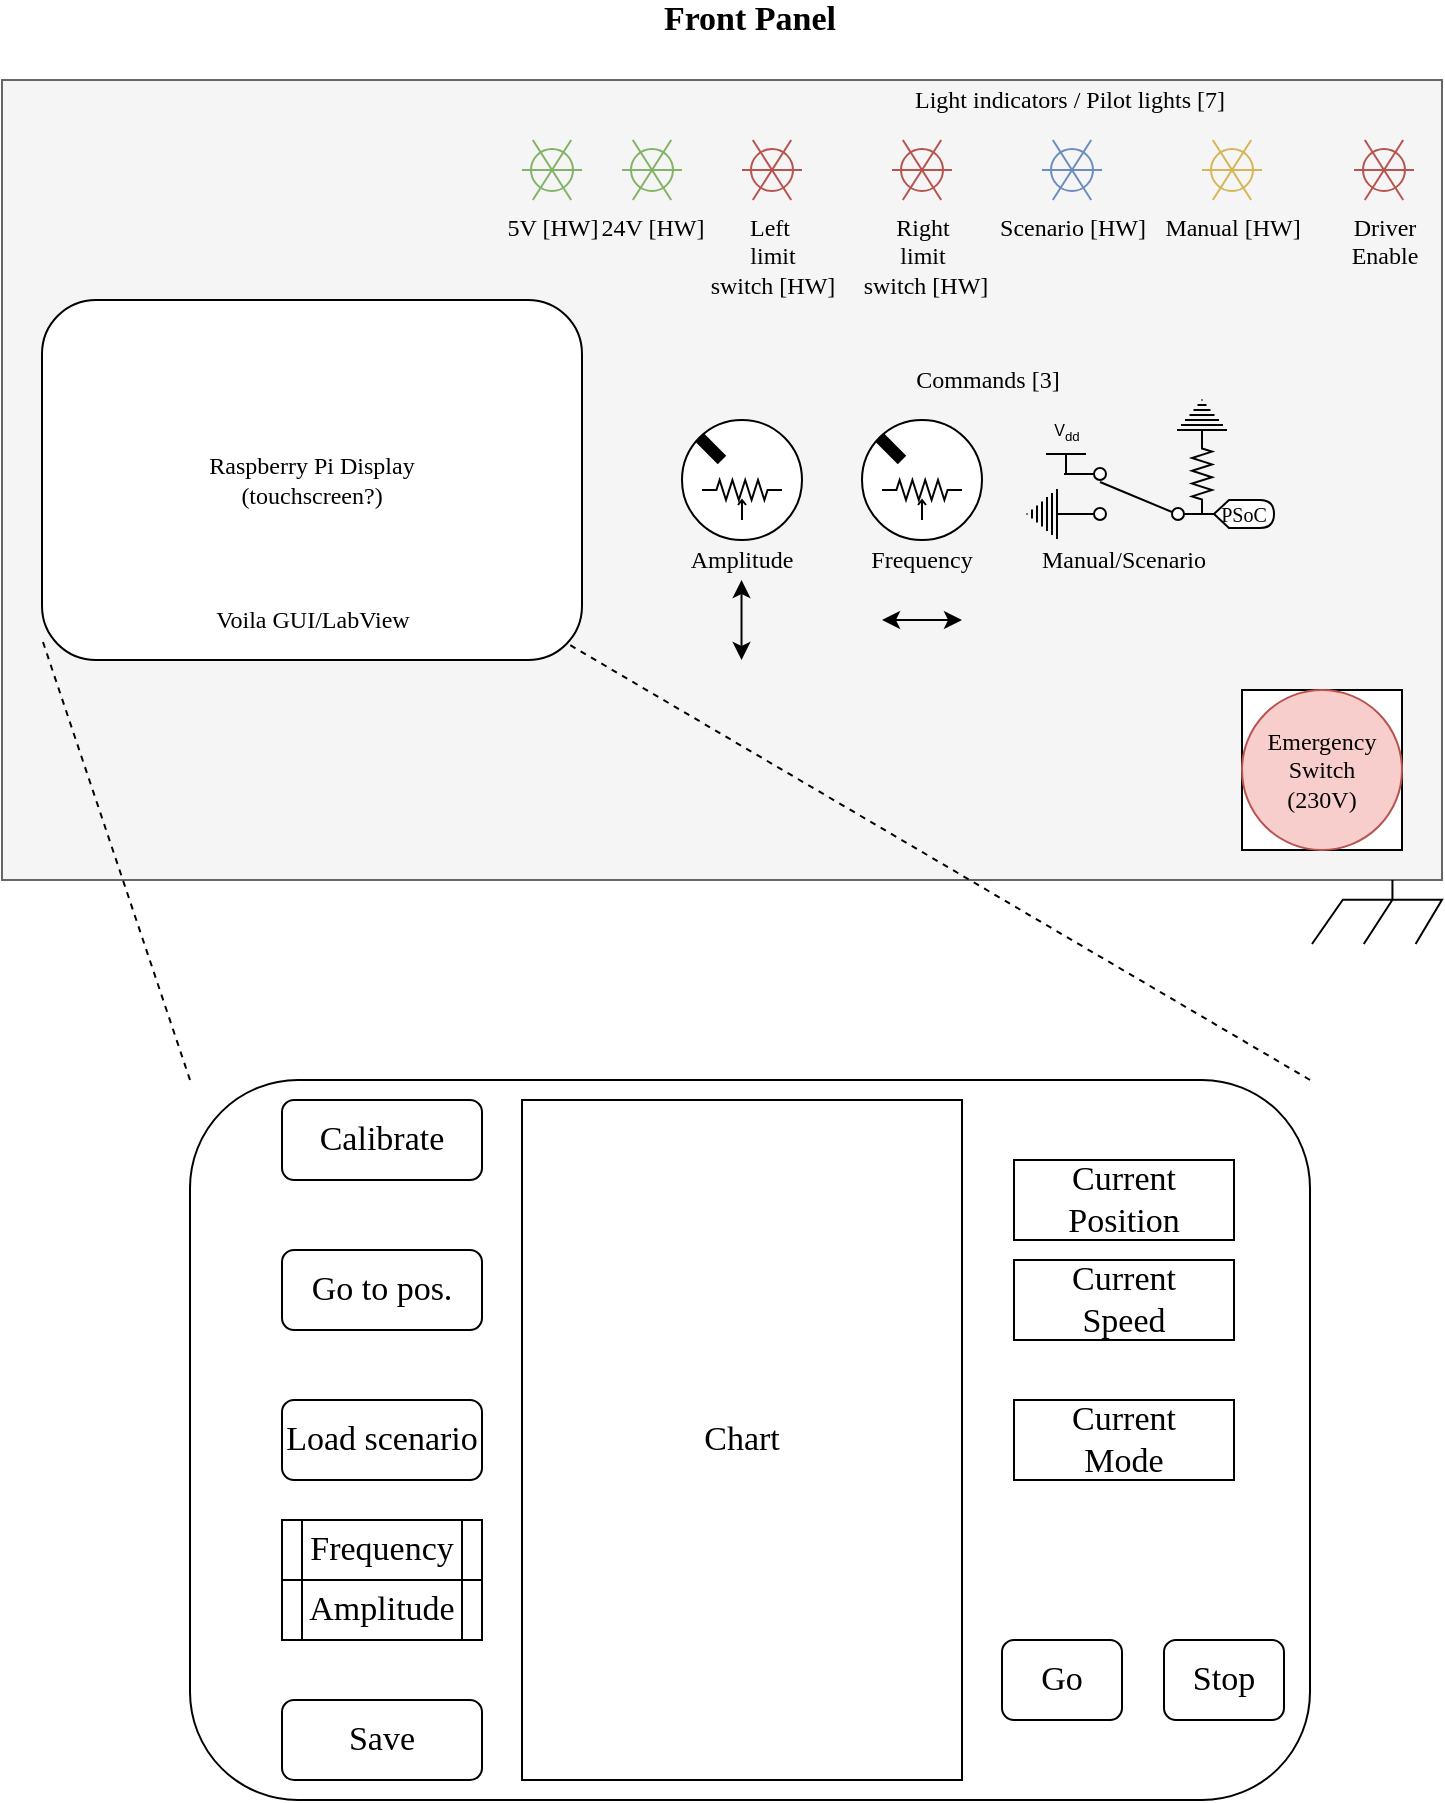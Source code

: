 <mxfile version="14.1.8" type="device"><diagram id="7baEqCeXIfKnBvgbuHCs" name="Page-1"><mxGraphModel dx="474" dy="317" grid="1" gridSize="10" guides="1" tooltips="1" connect="1" arrows="1" fold="1" page="1" pageScale="1" pageWidth="827" pageHeight="1169" math="0" shadow="0"><root><mxCell id="0"/><mxCell id="1" parent="0"/><mxCell id="-hTMZfwxew_1UaFAftTg-1" value="c" style="rounded=0;whiteSpace=wrap;html=1;fillColor=#f5f5f5;strokeColor=#666666;fontColor=#333333;" parent="1" vertex="1"><mxGeometry x="40" y="280" width="720" height="400" as="geometry"/></mxCell><mxCell id="-hTMZfwxew_1UaFAftTg-2" value="Front Panel" style="text;html=1;strokeColor=none;fillColor=none;align=center;verticalAlign=middle;whiteSpace=wrap;rounded=0;fontFamily=Inconsolata;fontSource=https%3A%2F%2Ffonts.googleapis.com%2Fcss%3Ffamily%3DInconsolata;fontStyle=1;fontSize=17;" parent="1" vertex="1"><mxGeometry x="361" y="240" width="106" height="20" as="geometry"/></mxCell><mxCell id="-hTMZfwxew_1UaFAftTg-3" value="Raspberry Pi Display&lt;br&gt;(touchscreen?)" style="rounded=1;whiteSpace=wrap;html=1;fontFamily=Inconsolata;fontSource=https%3A%2F%2Ffonts.googleapis.com%2Fcss%3Ffamily%3DInconsolata;" parent="1" vertex="1"><mxGeometry x="60" y="390" width="270" height="180" as="geometry"/></mxCell><mxCell id="-hTMZfwxew_1UaFAftTg-4" value="" style="ellipse;whiteSpace=wrap;html=1;aspect=fixed;fontFamily=Inconsolata;fontSource=https%3A%2F%2Ffonts.googleapis.com%2Fcss%3Ffamily%3DInconsolata;" parent="1" vertex="1"><mxGeometry x="380" y="450" width="60" height="60" as="geometry"/></mxCell><mxCell id="-hTMZfwxew_1UaFAftTg-5" value="" style="pointerEvents=1;verticalLabelPosition=bottom;shadow=0;dashed=0;align=center;html=1;verticalAlign=top;shape=mxgraph.electrical.resistors.potentiometer_2;fontFamily=Inconsolata;fontSource=https%3A%2F%2Ffonts.googleapis.com%2Fcss%3Ffamily%3DInconsolata;" parent="1" vertex="1"><mxGeometry x="390" y="480" width="40" height="20" as="geometry"/></mxCell><mxCell id="-hTMZfwxew_1UaFAftTg-7" value="" style="rounded=0;whiteSpace=wrap;html=1;fontFamily=Inconsolata;fontSource=https%3A%2F%2Ffonts.googleapis.com%2Fcss%3Ffamily%3DInconsolata;" parent="1" vertex="1"><mxGeometry x="660" y="585" width="80" height="80" as="geometry"/></mxCell><mxCell id="-hTMZfwxew_1UaFAftTg-6" value="Emergency Switch&lt;br&gt;(230V)" style="ellipse;whiteSpace=wrap;html=1;aspect=fixed;fontFamily=Inconsolata;fontSource=https%3A%2F%2Ffonts.googleapis.com%2Fcss%3Ffamily%3DInconsolata;fillColor=#f8cecc;strokeColor=#b85450;" parent="1" vertex="1"><mxGeometry x="660" y="585" width="80" height="80" as="geometry"/></mxCell><mxCell id="-hTMZfwxew_1UaFAftTg-10" value="Voila GUI/LabView" style="text;html=1;strokeColor=none;fillColor=none;align=center;verticalAlign=middle;whiteSpace=wrap;rounded=0;fontFamily=Inconsolata;fontSource=https%3A%2F%2Ffonts.googleapis.com%2Fcss%3Ffamily%3DInconsolata;" parent="1" vertex="1"><mxGeometry x="137.5" y="540" width="115" height="20" as="geometry"/></mxCell><mxCell id="-hTMZfwxew_1UaFAftTg-12" value="" style="endArrow=none;html=1;fontFamily=Inconsolata;fontSource=https%3A%2F%2Ffonts.googleapis.com%2Fcss%3Ffamily%3DInconsolata;entryX=0;entryY=0;entryDx=0;entryDy=0;endSize=6;strokeWidth=6;" parent="1" target="-hTMZfwxew_1UaFAftTg-4" edge="1"><mxGeometry width="50" height="50" relative="1" as="geometry"><mxPoint x="400" y="470" as="sourcePoint"/><mxPoint x="510" y="530" as="targetPoint"/></mxGeometry></mxCell><mxCell id="-hTMZfwxew_1UaFAftTg-13" value="Amplitude" style="text;html=1;strokeColor=none;fillColor=none;align=center;verticalAlign=middle;whiteSpace=wrap;rounded=0;fontFamily=Inconsolata;fontSource=https%3A%2F%2Ffonts.googleapis.com%2Fcss%3Ffamily%3DInconsolata;" parent="1" vertex="1"><mxGeometry x="380" y="510" width="60" height="20" as="geometry"/></mxCell><mxCell id="-hTMZfwxew_1UaFAftTg-16" value="" style="endArrow=classic;startArrow=classic;html=1;strokeColor=#000000;strokeWidth=1;fontFamily=Inconsolata;fontSource=https%3A%2F%2Ffonts.googleapis.com%2Fcss%3Ffamily%3DInconsolata;" parent="1" edge="1"><mxGeometry width="50" height="50" relative="1" as="geometry"><mxPoint x="409.76" y="570" as="sourcePoint"/><mxPoint x="409.76" y="530" as="targetPoint"/></mxGeometry></mxCell><mxCell id="-hTMZfwxew_1UaFAftTg-17" value="" style="ellipse;whiteSpace=wrap;html=1;aspect=fixed;fontFamily=Inconsolata;fontSource=https%3A%2F%2Ffonts.googleapis.com%2Fcss%3Ffamily%3DInconsolata;" parent="1" vertex="1"><mxGeometry x="470" y="450" width="60" height="60" as="geometry"/></mxCell><mxCell id="-hTMZfwxew_1UaFAftTg-18" value="" style="pointerEvents=1;verticalLabelPosition=bottom;shadow=0;dashed=0;align=center;html=1;verticalAlign=top;shape=mxgraph.electrical.resistors.potentiometer_2;fontFamily=Inconsolata;fontSource=https%3A%2F%2Ffonts.googleapis.com%2Fcss%3Ffamily%3DInconsolata;" parent="1" vertex="1"><mxGeometry x="480" y="480" width="40" height="20" as="geometry"/></mxCell><mxCell id="-hTMZfwxew_1UaFAftTg-19" value="" style="endArrow=none;html=1;fontFamily=Inconsolata;fontSource=https%3A%2F%2Ffonts.googleapis.com%2Fcss%3Ffamily%3DInconsolata;entryX=0;entryY=0;entryDx=0;entryDy=0;endSize=6;strokeWidth=6;" parent="1" target="-hTMZfwxew_1UaFAftTg-17" edge="1"><mxGeometry width="50" height="50" relative="1" as="geometry"><mxPoint x="490" y="470" as="sourcePoint"/><mxPoint x="600" y="530" as="targetPoint"/></mxGeometry></mxCell><mxCell id="-hTMZfwxew_1UaFAftTg-20" value="Frequency" style="text;html=1;strokeColor=none;fillColor=none;align=center;verticalAlign=middle;whiteSpace=wrap;rounded=0;fontFamily=Inconsolata;fontSource=https%3A%2F%2Ffonts.googleapis.com%2Fcss%3Ffamily%3DInconsolata;" parent="1" vertex="1"><mxGeometry x="470" y="510" width="60" height="20" as="geometry"/></mxCell><mxCell id="-hTMZfwxew_1UaFAftTg-21" value="" style="endArrow=classic;startArrow=classic;html=1;strokeColor=#000000;strokeWidth=1;fontFamily=Inconsolata;fontSource=https%3A%2F%2Ffonts.googleapis.com%2Fcss%3Ffamily%3DInconsolata;" parent="1" edge="1"><mxGeometry width="50" height="50" relative="1" as="geometry"><mxPoint x="520" y="550" as="sourcePoint"/><mxPoint x="480" y="550" as="targetPoint"/></mxGeometry></mxCell><mxCell id="-hTMZfwxew_1UaFAftTg-24" value="&lt;div&gt;&lt;span&gt;Left&amp;nbsp;&lt;/span&gt;&lt;/div&gt;&lt;div&gt;&lt;span&gt;limit&lt;/span&gt;&lt;/div&gt;&lt;div&gt;&lt;span&gt;switch [HW]&lt;/span&gt;&lt;/div&gt;" style="pointerEvents=1;verticalLabelPosition=bottom;shadow=0;dashed=0;align=center;html=1;verticalAlign=top;shape=mxgraph.electrical.electro-mechanical.pilot_light;fontFamily=Inconsolata;fontSource=https%3A%2F%2Ffonts.googleapis.com%2Fcss%3Ffamily%3DInconsolata;fillColor=#f8cecc;strokeColor=#b85450;" parent="1" vertex="1"><mxGeometry x="410" y="310" width="30" height="30" as="geometry"/></mxCell><mxCell id="-hTMZfwxew_1UaFAftTg-25" value="Light indicators / Pilot lights [7]" style="text;html=1;strokeColor=none;fillColor=none;align=center;verticalAlign=middle;whiteSpace=wrap;rounded=0;fontFamily=Inconsolata;fontSource=https%3A%2F%2Ffonts.googleapis.com%2Fcss%3Ffamily%3DInconsolata;" parent="1" vertex="1"><mxGeometry x="454" y="280" width="240" height="20" as="geometry"/></mxCell><mxCell id="-hTMZfwxew_1UaFAftTg-26" value="Commands [3]" style="text;html=1;strokeColor=none;fillColor=none;align=center;verticalAlign=middle;whiteSpace=wrap;rounded=0;fontFamily=Inconsolata;fontSource=https%3A%2F%2Ffonts.googleapis.com%2Fcss%3Ffamily%3DInconsolata;" parent="1" vertex="1"><mxGeometry x="480" y="420" width="106" height="20" as="geometry"/></mxCell><mxCell id="-hTMZfwxew_1UaFAftTg-27" value="24V [HW]" style="pointerEvents=1;verticalLabelPosition=bottom;shadow=0;dashed=0;align=center;html=1;verticalAlign=top;shape=mxgraph.electrical.electro-mechanical.pilot_light;fontFamily=Inconsolata;fontSource=https%3A%2F%2Ffonts.googleapis.com%2Fcss%3Ffamily%3DInconsolata;fillColor=#d5e8d4;strokeColor=#82b366;" parent="1" vertex="1"><mxGeometry x="350" y="310" width="30" height="30" as="geometry"/></mxCell><mxCell id="-hTMZfwxew_1UaFAftTg-28" value="5V [HW]" style="pointerEvents=1;verticalLabelPosition=bottom;shadow=0;dashed=0;align=center;html=1;verticalAlign=top;shape=mxgraph.electrical.electro-mechanical.pilot_light;fontFamily=Inconsolata;fontSource=https%3A%2F%2Ffonts.googleapis.com%2Fcss%3Ffamily%3DInconsolata;fillColor=#d5e8d4;strokeColor=#82b366;" parent="1" vertex="1"><mxGeometry x="300" y="310" width="30" height="30" as="geometry"/></mxCell><mxCell id="-hTMZfwxew_1UaFAftTg-32" value="Right&lt;br&gt;limit&lt;br&gt;&amp;nbsp;switch [HW]" style="pointerEvents=1;verticalLabelPosition=bottom;shadow=0;dashed=0;align=center;html=1;verticalAlign=top;shape=mxgraph.electrical.electro-mechanical.pilot_light;fontFamily=Inconsolata;fontSource=https%3A%2F%2Ffonts.googleapis.com%2Fcss%3Ffamily%3DInconsolata;fillColor=#f8cecc;strokeColor=#b85450;" parent="1" vertex="1"><mxGeometry x="485" y="310" width="30" height="30" as="geometry"/></mxCell><mxCell id="-hTMZfwxew_1UaFAftTg-33" value="Manual [HW]" style="pointerEvents=1;verticalLabelPosition=bottom;shadow=0;dashed=0;align=center;html=1;verticalAlign=top;shape=mxgraph.electrical.electro-mechanical.pilot_light;fontFamily=Inconsolata;fontSource=https%3A%2F%2Ffonts.googleapis.com%2Fcss%3Ffamily%3DInconsolata;fillColor=#fff2cc;strokeColor=#d6b656;" parent="1" vertex="1"><mxGeometry x="640" y="310" width="30" height="30" as="geometry"/></mxCell><mxCell id="-hTMZfwxew_1UaFAftTg-35" value="Driver &lt;br&gt;Enable" style="pointerEvents=1;verticalLabelPosition=bottom;shadow=0;dashed=0;align=center;html=1;verticalAlign=top;shape=mxgraph.electrical.electro-mechanical.pilot_light;fontFamily=Inconsolata;fontSource=https%3A%2F%2Ffonts.googleapis.com%2Fcss%3Ffamily%3DInconsolata;fillColor=#f8cecc;strokeColor=#b85450;" parent="1" vertex="1"><mxGeometry x="716" y="310" width="30" height="30" as="geometry"/></mxCell><mxCell id="-hTMZfwxew_1UaFAftTg-36" value="" style="pointerEvents=1;verticalLabelPosition=bottom;shadow=0;dashed=0;align=center;html=1;verticalAlign=top;shape=mxgraph.electrical.electro-mechanical.2-way_switch;fontFamily=Inconsolata;fontSource=https%3A%2F%2Ffonts.googleapis.com%2Fcss%3Ffamily%3DInconsolata;fontSize=17;flipH=1;" parent="1" vertex="1"><mxGeometry x="571" y="474" width="75" height="26" as="geometry"/></mxCell><mxCell id="-hTMZfwxew_1UaFAftTg-37" value="Manual/Scenario" style="text;html=1;strokeColor=none;fillColor=none;align=center;verticalAlign=middle;whiteSpace=wrap;rounded=0;fontFamily=Inconsolata;fontSource=https%3A%2F%2Ffonts.googleapis.com%2Fcss%3Ffamily%3DInconsolata;" parent="1" vertex="1"><mxGeometry x="571" y="510" width="60" height="20" as="geometry"/></mxCell><mxCell id="-hTMZfwxew_1UaFAftTg-38" value="" style="rounded=1;whiteSpace=wrap;html=1;fontFamily=Inconsolata;fontSource=https%3A%2F%2Ffonts.googleapis.com%2Fcss%3Ffamily%3DInconsolata;" parent="1" vertex="1"><mxGeometry x="134" y="780" width="560" height="360" as="geometry"/></mxCell><mxCell id="-hTMZfwxew_1UaFAftTg-39" value="" style="endArrow=none;html=1;strokeColor=#000000;strokeWidth=1;fontFamily=Inconsolata;fontSource=https%3A%2F%2Ffonts.googleapis.com%2Fcss%3Ffamily%3DInconsolata;fontSize=17;entryX=0.028;entryY=0.7;entryDx=0;entryDy=0;entryPerimeter=0;exitX=0;exitY=0;exitDx=0;exitDy=0;dashed=1;" parent="1" source="-hTMZfwxew_1UaFAftTg-38" target="-hTMZfwxew_1UaFAftTg-1" edge="1"><mxGeometry width="50" height="50" relative="1" as="geometry"><mxPoint y="760" as="sourcePoint"/><mxPoint x="50" y="710" as="targetPoint"/></mxGeometry></mxCell><mxCell id="-hTMZfwxew_1UaFAftTg-40" value="" style="endArrow=none;html=1;strokeColor=#000000;strokeWidth=1;fontFamily=Inconsolata;fontSource=https%3A%2F%2Ffonts.googleapis.com%2Fcss%3Ffamily%3DInconsolata;fontSize=17;entryX=0.975;entryY=0.956;entryDx=0;entryDy=0;entryPerimeter=0;exitX=1;exitY=0;exitDx=0;exitDy=0;dashed=1;" parent="1" source="-hTMZfwxew_1UaFAftTg-38" target="-hTMZfwxew_1UaFAftTg-3" edge="1"><mxGeometry width="50" height="50" relative="1" as="geometry"><mxPoint x="210" y="750" as="sourcePoint"/><mxPoint x="260" y="700" as="targetPoint"/></mxGeometry></mxCell><mxCell id="-hTMZfwxew_1UaFAftTg-41" value="Calibrate" style="rounded=1;whiteSpace=wrap;html=1;fontFamily=Inconsolata;fontSource=https%3A%2F%2Ffonts.googleapis.com%2Fcss%3Ffamily%3DInconsolata;fontSize=17;align=center;" parent="1" vertex="1"><mxGeometry x="180" y="790" width="100" height="40" as="geometry"/></mxCell><mxCell id="-hTMZfwxew_1UaFAftTg-44" value="Current&lt;br&gt;Position" style="rounded=0;whiteSpace=wrap;html=1;fontFamily=Inconsolata;fontSource=https%3A%2F%2Ffonts.googleapis.com%2Fcss%3Ffamily%3DInconsolata;fontSize=17;align=center;" parent="1" vertex="1"><mxGeometry x="546" y="820" width="110" height="40" as="geometry"/></mxCell><mxCell id="-hTMZfwxew_1UaFAftTg-45" value="Current&lt;br&gt;Speed" style="rounded=0;whiteSpace=wrap;html=1;fontFamily=Inconsolata;fontSource=https%3A%2F%2Ffonts.googleapis.com%2Fcss%3Ffamily%3DInconsolata;fontSize=17;align=center;" parent="1" vertex="1"><mxGeometry x="546" y="870" width="110" height="40" as="geometry"/></mxCell><mxCell id="-hTMZfwxew_1UaFAftTg-46" value="Go to pos." style="rounded=1;whiteSpace=wrap;html=1;fontFamily=Inconsolata;fontSource=https%3A%2F%2Ffonts.googleapis.com%2Fcss%3Ffamily%3DInconsolata;fontSize=17;align=center;" parent="1" vertex="1"><mxGeometry x="180" y="865" width="100" height="40" as="geometry"/></mxCell><mxCell id="-hTMZfwxew_1UaFAftTg-47" value="Load scenario" style="rounded=1;whiteSpace=wrap;html=1;fontFamily=Inconsolata;fontSource=https%3A%2F%2Ffonts.googleapis.com%2Fcss%3Ffamily%3DInconsolata;fontSize=17;align=center;" parent="1" vertex="1"><mxGeometry x="180" y="940" width="100" height="40" as="geometry"/></mxCell><mxCell id="-hTMZfwxew_1UaFAftTg-49" value="Save" style="rounded=1;whiteSpace=wrap;html=1;fontFamily=Inconsolata;fontSource=https%3A%2F%2Ffonts.googleapis.com%2Fcss%3Ffamily%3DInconsolata;fontSize=17;align=center;" parent="1" vertex="1"><mxGeometry x="180" y="1090" width="100" height="40" as="geometry"/></mxCell><mxCell id="-hTMZfwxew_1UaFAftTg-52" value="Chart" style="rounded=0;whiteSpace=wrap;html=1;fontFamily=Inconsolata;fontSource=https%3A%2F%2Ffonts.googleapis.com%2Fcss%3Ffamily%3DInconsolata;fontSize=17;align=center;" parent="1" vertex="1"><mxGeometry x="300" y="790" width="220" height="340" as="geometry"/></mxCell><mxCell id="-hTMZfwxew_1UaFAftTg-53" value="Go" style="rounded=1;whiteSpace=wrap;html=1;fontFamily=Inconsolata;fontSource=https%3A%2F%2Ffonts.googleapis.com%2Fcss%3Ffamily%3DInconsolata;fontSize=17;align=center;" parent="1" vertex="1"><mxGeometry x="540" y="1060" width="60" height="40" as="geometry"/></mxCell><mxCell id="-hTMZfwxew_1UaFAftTg-54" value="Stop" style="rounded=1;whiteSpace=wrap;html=1;fontFamily=Inconsolata;fontSource=https%3A%2F%2Ffonts.googleapis.com%2Fcss%3Ffamily%3DInconsolata;fontSize=17;align=center;" parent="1" vertex="1"><mxGeometry x="621" y="1060" width="60" height="40" as="geometry"/></mxCell><mxCell id="-hTMZfwxew_1UaFAftTg-55" value="&lt;span&gt;Amplitude&lt;/span&gt;" style="shape=process;whiteSpace=wrap;html=1;backgroundOutline=1;fontFamily=Inconsolata;fontSource=https%3A%2F%2Ffonts.googleapis.com%2Fcss%3Ffamily%3DInconsolata;fontSize=17;align=center;" parent="1" vertex="1"><mxGeometry x="180" y="1030" width="100" height="30" as="geometry"/></mxCell><mxCell id="-hTMZfwxew_1UaFAftTg-56" value="Frequency" style="shape=process;whiteSpace=wrap;html=1;backgroundOutline=1;fontFamily=Inconsolata;fontSource=https%3A%2F%2Ffonts.googleapis.com%2Fcss%3Ffamily%3DInconsolata;fontSize=17;align=center;" parent="1" vertex="1"><mxGeometry x="180" y="1000" width="100" height="30" as="geometry"/></mxCell><mxCell id="-hTMZfwxew_1UaFAftTg-57" value="Current&lt;br&gt;Mode" style="rounded=0;whiteSpace=wrap;html=1;fontFamily=Inconsolata;fontSource=https%3A%2F%2Ffonts.googleapis.com%2Fcss%3Ffamily%3DInconsolata;fontSize=17;align=center;" parent="1" vertex="1"><mxGeometry x="546" y="940" width="110" height="40" as="geometry"/></mxCell><mxCell id="Q346GYzV4fLmwp6gwAt4-1" value="Scenario [HW]" style="pointerEvents=1;verticalLabelPosition=bottom;shadow=0;dashed=0;align=center;html=1;verticalAlign=top;shape=mxgraph.electrical.electro-mechanical.pilot_light;fontFamily=Inconsolata;fontSource=https%3A%2F%2Ffonts.googleapis.com%2Fcss%3Ffamily%3DInconsolata;fillColor=#dae8fc;strokeColor=#6c8ebf;" vertex="1" parent="1"><mxGeometry x="560" y="310" width="30" height="30" as="geometry"/></mxCell><mxCell id="Q346GYzV4fLmwp6gwAt4-3" value="PSoC" style="shape=display;whiteSpace=wrap;html=1;fontSize=10;fontFamily=Inconsolata;fontSource=https%3A%2F%2Ffonts.googleapis.com%2Fcss%3Ffamily%3DInconsolata;" vertex="1" parent="1"><mxGeometry x="646" y="490" width="30" height="14" as="geometry"/></mxCell><mxCell id="Q346GYzV4fLmwp6gwAt4-5" value="" style="pointerEvents=1;verticalLabelPosition=bottom;shadow=0;dashed=0;align=center;html=1;verticalAlign=top;shape=mxgraph.electrical.resistors.resistor_2;fontFamily=Inconsolata;fontSource=https%3A%2F%2Ffonts.googleapis.com%2Fcss%3Ffamily%3DInconsolata;fontSize=10;rotation=-90;" vertex="1" parent="1"><mxGeometry x="620" y="472" width="40" height="10" as="geometry"/></mxCell><mxCell id="Q346GYzV4fLmwp6gwAt4-6" value="" style="pointerEvents=1;verticalLabelPosition=bottom;shadow=0;dashed=0;align=center;html=1;verticalAlign=top;shape=mxgraph.electrical.miscellaneous.chassis;fontFamily=Inconsolata;fontSource=https%3A%2F%2Ffonts.googleapis.com%2Fcss%3Ffamily%3DInconsolata;fontSize=10;" vertex="1" parent="1"><mxGeometry x="695" y="680" width="65" height="32" as="geometry"/></mxCell><mxCell id="Q346GYzV4fLmwp6gwAt4-7" value="&lt;font style=&quot;font-size: 8px&quot;&gt;V&lt;sub&gt;dd&lt;/sub&gt;&lt;/font&gt;" style="verticalLabelPosition=top;verticalAlign=bottom;shape=mxgraph.electrical.signal_sources.vdd;shadow=0;dashed=0;align=center;strokeWidth=1;fontSize=24;html=1;flipV=1;" vertex="1" parent="1"><mxGeometry x="562" y="467" width="20" height="10" as="geometry"/></mxCell><mxCell id="Q346GYzV4fLmwp6gwAt4-8" value="" style="pointerEvents=1;verticalLabelPosition=bottom;shadow=0;dashed=0;align=center;html=1;verticalAlign=top;shape=mxgraph.electrical.signal_sources.protective_earth;fontFamily=Inconsolata;fontSource=https%3A%2F%2Ffonts.googleapis.com%2Fcss%3Ffamily%3DInconsolata;fontSize=10;rotation=90;" vertex="1" parent="1"><mxGeometry x="550" y="487" width="25" height="20" as="geometry"/></mxCell><mxCell id="Q346GYzV4fLmwp6gwAt4-9" value="" style="pointerEvents=1;verticalLabelPosition=bottom;shadow=0;dashed=0;align=center;html=1;verticalAlign=top;shape=mxgraph.electrical.signal_sources.protective_earth;fontFamily=Inconsolata;fontSource=https%3A%2F%2Ffonts.googleapis.com%2Fcss%3Ffamily%3DInconsolata;fontSize=10;rotation=-180;" vertex="1" parent="1"><mxGeometry x="627.5" y="440" width="25" height="20" as="geometry"/></mxCell></root></mxGraphModel></diagram></mxfile>